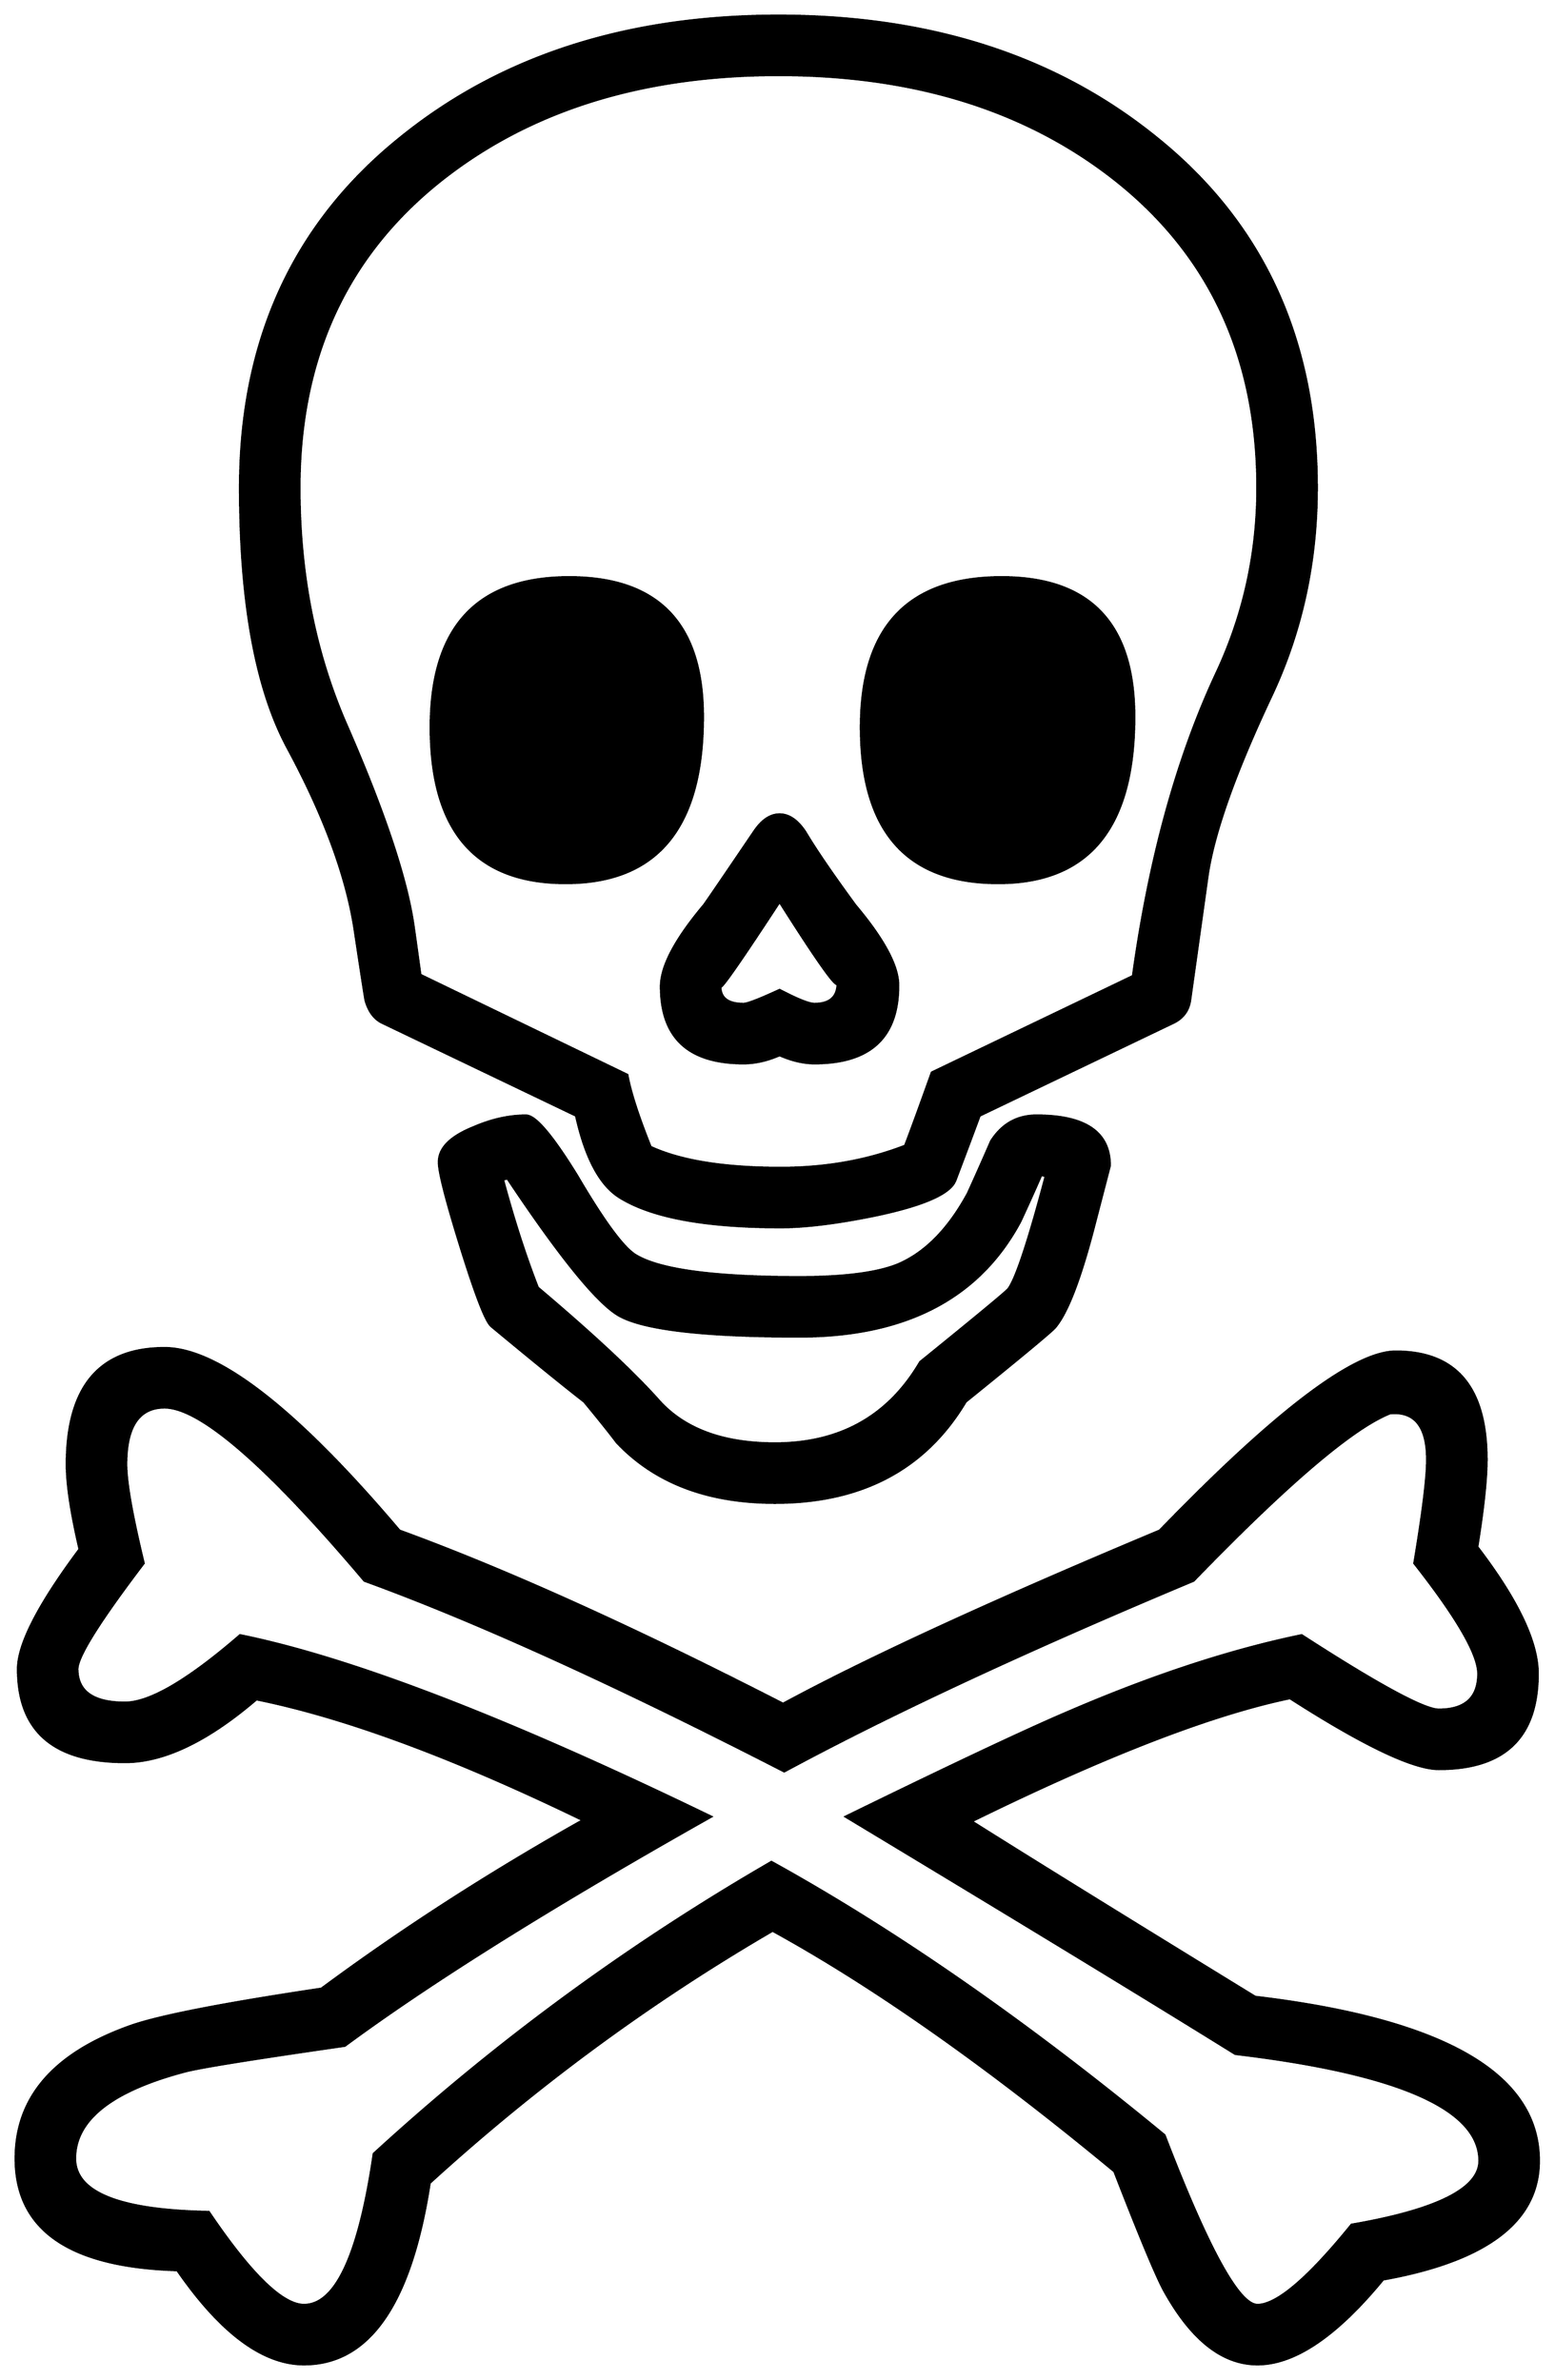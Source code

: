 


\begin{tikzpicture}[y=0.80pt, x=0.80pt, yscale=-1.0, xscale=1.0, inner sep=0pt, outer sep=0pt]
\begin{scope}[shift={(100.0,1704.0)},nonzero rule]
  \path[draw=.,fill=.,line width=1.600pt] (1209.0,-1184.0) ..
    controls (1209.0,-1119.333) and (1195.667,-1059.0) ..
    (1169.0,-1003.0) .. controls (1138.333,-937.667) and
    (1120.333,-886.667) .. (1115.0,-850.0) -- (1100.0,-743.0) ..
    controls (1098.667,-734.333) and (1094.0,-728.0) ..
    (1086.0,-724.0) -- (919.0,-644.0) .. controls (914.333,-631.333)
    and (907.333,-612.667) .. (898.0,-588.0) .. controls
    (893.333,-576.667) and (870.333,-566.667) .. (829.0,-558.0) ..
    controls (796.333,-551.333) and (769.333,-548.0) .. (748.0,-548.0)
    .. controls (682.667,-548.0) and (636.333,-556.667) ..
    (609.0,-574.0) .. controls (592.333,-584.667) and (580.0,-608.0)
    .. (572.0,-644.0) -- (405.0,-724.0) .. controls
    (398.333,-727.333) and (393.667,-733.667) .. (391.0,-743.0) ..
    controls (390.333,-746.333) and (387.333,-765.667) .. (382.0,-801.0)
    .. controls (375.333,-847.667) and (356.0,-900.667) ..
    (324.0,-960.0) .. controls (296.667,-1010.667) and
    (283.0,-1085.333) .. (283.0,-1184.0) .. controls
    (283.0,-1311.333) and (329.333,-1412.0) .. (422.0,-1486.0) ..
    controls (508.0,-1555.333) and (616.0,-1590.0) ..
    (746.0,-1590.0) .. controls (876.0,-1590.0) and
    (984.0,-1555.333) .. (1070.0,-1486.0) .. controls
    (1162.667,-1412.0) and (1209.0,-1311.333) .. (1209.0,-1184.0) --
    cycle(1031.0,-601.0) -- (1018.0,-551.0) .. controls
    (1006.0,-504.333) and (994.667,-474.667) .. (984.0,-462.0) ..
    controls (981.333,-458.667) and (955.667,-437.333) .. (907.0,-398.0)
    .. controls (872.333,-340.0) and (817.667,-311.0) ..
    (743.0,-311.0) .. controls (685.0,-311.0) and (639.667,-328.333)
    .. (607.0,-363.0) .. controls (601.0,-371.0) and
    (591.667,-382.667) .. (579.0,-398.0) .. controls (561.0,-412.0)
    and (534.333,-433.667) .. (499.0,-463.0) .. controls
    (494.333,-467.0) and (485.667,-489.333) .. (473.0,-530.0) ..
    controls (460.333,-570.667) and (454.0,-595.333) .. (454.0,-604.0)
    .. controls (454.0,-616.0) and (464.0,-626.0) ..
    (484.0,-634.0) .. controls (499.333,-640.667) and (514.333,-644.0)
    .. (529.0,-644.0) .. controls (537.0,-644.0) and
    (551.667,-626.667) .. (573.0,-592.0) .. controls (595.667,-553.333)
    and (612.333,-530.667) .. (623.0,-524.0) .. controls
    (643.667,-511.333) and (690.667,-505.0) .. (764.0,-505.0) ..
    controls (802.667,-505.0) and (831.0,-508.667) .. (849.0,-516.0)
    .. controls (872.333,-526.0) and (892.333,-546.333) ..
    (909.0,-577.0) .. controls (915.667,-591.667) and (922.333,-606.667)
    .. (929.0,-622.0) .. controls (938.333,-636.667) and
    (951.333,-644.0) .. (968.0,-644.0) .. controls (1010.0,-644.0)
    and (1031.0,-629.667) .. (1031.0,-601.0) --
    cycle(1400.0,255.0) .. controls (1400.0,307.0) and
    (1355.333,341.0) .. (1266.0,357.0) .. controls (1226.0,405.667)
    and (1190.0,430.0) .. (1158.0,430.0) .. controls
    (1128.0,430.0) and (1101.333,409.0) .. (1078.0,367.0) ..
    controls (1071.333,355.0) and (1057.0,320.667) .. (1035.0,264.0)
    .. controls (926.333,174.0) and (828.333,105.0) .. (741.0,57.0)
    .. controls (635.667,118.333) and (537.333,190.667) .. (446.0,274.0)
    .. controls (430.0,378.0) and (394.0,430.0) .. (338.0,430.0)
    .. controls (302.667,430.0) and (266.333,403.0) .. (229.0,349.0)
    .. controls (136.333,346.333) and (90.0,314.333) .. (90.0,253.0)
    .. controls (90.0,200.333) and (123.0,162.333) .. (189.0,139.0)
    .. controls (213.667,130.333) and (268.333,119.667) .. (353.0,107.0)
    .. controls (422.333,55.667) and (497.333,7.333) .. (578.0,-38.0) ..
    controls (466.667,-92.0) and (373.0,-126.667) .. (297.0,-142.0)
    .. controls (255.0,-106.0) and (217.333,-88.0) ..
    (184.0,-88.0) .. controls (122.667,-88.0) and (92.0,-114.667) ..
    (92.0,-168.0) .. controls (92.0,-189.333) and (109.667,-223.667)
    .. (145.0,-271.0) .. controls (137.667,-302.333) and
    (134.0,-326.667) .. (134.0,-344.0) .. controls (134.0,-410.667)
    and (162.0,-444.0) .. (218.0,-444.0) .. controls
    (264.0,-444.0) and (331.333,-391.667) .. (420.0,-287.0) ..
    controls (511.333,-253.667) and (621.333,-204.0) .. (750.0,-138.0)
    .. controls (822.667,-177.333) and (930.667,-227.0) ..
    (1074.0,-287.0) .. controls (1173.333,-389.667) and
    (1241.0,-441.0) .. (1277.0,-441.0) .. controls
    (1329.0,-441.0) and (1355.0,-410.0) .. (1355.0,-348.0) ..
    controls (1355.0,-331.333) and (1352.333,-306.333) ..
    (1347.0,-273.0) .. controls (1381.667,-227.667) and
    (1399.0,-191.333) .. (1399.0,-164.0) .. controls
    (1399.0,-109.333) and (1370.667,-82.0) .. (1314.0,-82.0) ..
    controls (1292.0,-82.0) and (1249.333,-102.333) ..
    (1186.0,-143.0) .. controls (1118.667,-129.0) and
    (1027.333,-93.667) .. (912.0,-37.0) .. controls (966.0,-3.0) and
    (1047.333,47.333) .. (1156.0,114.0) .. controls (1318.667,133.333)
    and (1400.0,180.333) .. (1400.0,255.0) --
    cycle(1158.0,-1184.0) .. controls (1158.0,-1296.667) and
    (1116.667,-1385.333) .. (1034.0,-1450.0) .. controls
    (958.0,-1509.333) and (862.0,-1539.0) .. (746.0,-1539.0) ..
    controls (630.0,-1539.0) and (534.0,-1509.333) ..
    (458.0,-1450.0) .. controls (375.333,-1385.333) and
    (334.0,-1296.667) .. (334.0,-1184.0) .. controls
    (334.0,-1110.0) and (347.333,-1042.333) .. (374.0,-981.0) ..
    controls (406.667,-906.333) and (426.0,-848.667) .. (432.0,-808.0)
    .. controls (433.333,-798.667) and (435.333,-784.333) ..
    (438.0,-765.0) -- (616.0,-679.0) .. controls (618.667,-664.333)
    and (625.333,-643.667) .. (636.0,-617.0) .. controls
    (662.0,-605.0) and (699.333,-599.0) .. (748.0,-599.0) ..
    controls (786.667,-599.0) and (822.333,-605.333) .. (855.0,-618.0)
    .. controls (860.333,-632.0) and (868.0,-653.0) ..
    (878.0,-681.0) -- (1051.0,-764.0) .. controls
    (1065.0,-865.333) and (1089.0,-952.333) .. (1123.0,-1025.0) ..
    controls (1146.333,-1075.0) and (1158.0,-1128.0) ..
    (1158.0,-1184.0) -- cycle(976.0,-592.0) -- (972.0,-593.0) ..
    controls (968.0,-583.667) and (962.0,-570.333) .. (954.0,-553.0)
    .. controls (918.667,-487.0) and (855.333,-454.0) ..
    (764.0,-454.0) .. controls (682.0,-454.0) and (630.333,-460.0)
    .. (609.0,-472.0) .. controls (590.333,-482.667) and
    (558.333,-522.0) .. (513.0,-590.0) -- (509.0,-589.0) ..
    controls (518.333,-554.333) and (528.333,-523.333) .. (539.0,-496.0)
    .. controls (586.333,-456.0) and (621.0,-423.667) ..
    (643.0,-399.0) .. controls (665.0,-374.333) and (698.333,-362.0)
    .. (743.0,-362.0) .. controls (799.0,-362.0) and
    (840.667,-385.333) .. (868.0,-432.0) .. controls (917.333,-472.0)
    and (942.667,-493.0) .. (944.0,-495.0) .. controls
    (950.667,-504.333) and (961.333,-536.667) .. (976.0,-592.0) --
    cycle(1349.0,255.0) .. controls (1349.0,210.333) and
    (1279.0,179.667) .. (1139.0,163.0) .. controls (1065.0,117.0)
    and (953.333,49.0) .. (804.0,-41.0) .. controls (895.333,-85.667)
    and (959.0,-115.667) .. (995.0,-131.0) .. controls
    (1067.667,-162.333) and (1134.667,-184.333) .. (1196.0,-197.0) ..
    controls (1262.0,-154.333) and (1301.333,-133.0) ..
    (1314.0,-133.0) .. controls (1336.667,-133.0) and
    (1348.0,-143.333) .. (1348.0,-164.0) .. controls
    (1348.0,-180.667) and (1329.667,-212.333) .. (1293.0,-259.0) ..
    controls (1300.333,-303.0) and (1304.0,-332.667) ..
    (1304.0,-348.0) .. controls (1304.0,-376.667) and
    (1293.333,-390.0) .. (1272.0,-388.0) .. controls
    (1240.0,-375.333) and (1183.667,-327.333) .. (1103.0,-244.0) ..
    controls (959.667,-184.0) and (842.333,-129.333) .. (751.0,-80.0)
    .. controls (605.667,-154.667) and (485.333,-209.333) ..
    (390.0,-244.0) .. controls (306.0,-343.333) and (248.667,-393.0)
    .. (218.0,-393.0) .. controls (196.0,-393.0) and
    (185.0,-376.667) .. (185.0,-344.0) .. controls (185.0,-328.667)
    and (190.0,-300.333) .. (200.0,-259.0) .. controls
    (162.0,-209.0) and (143.0,-178.667) .. (143.0,-168.0) ..
    controls (143.0,-148.667) and (156.667,-139.0) .. (184.0,-139.0)
    .. controls (205.333,-139.0) and (238.333,-158.333) ..
    (283.0,-197.0) .. controls (378.333,-177.667) and (513.333,-125.667)
    .. (688.0,-41.0) .. controls (552.0,35.667) and (447.0,101.333)
    .. (373.0,156.0) .. controls (294.333,167.333) and (248.667,174.667)
    .. (236.0,178.0) .. controls (172.667,194.667) and (141.0,219.667)
    .. (141.0,253.0) .. controls (141.0,282.333) and (179.333,297.667)
    .. (256.0,299.0) .. controls (292.0,352.333) and (319.333,379.0)
    .. (338.0,379.0) .. controls (365.333,379.0) and (385.333,335.667)
    .. (398.0,249.0) .. controls (502.667,153.0) and (616.667,69.333)
    .. (740.0,-2.0) .. controls (847.333,57.333) and (960.0,135.667)
    .. (1078.0,233.0) .. controls (1115.333,330.333) and
    (1142.0,379.0) .. (1158.0,379.0) .. controls (1174.667,379.0)
    and (1201.667,356.0) .. (1239.0,310.0) .. controls
    (1312.333,297.333) and (1349.0,279.0) .. (1349.0,255.0) --
    cycle(1052.0,-987.0) .. controls (1052.0,-891.667) and
    (1013.0,-844.0) .. (935.0,-844.0) .. controls (856.333,-844.0)
    and (817.0,-888.667) .. (817.0,-978.0) .. controls
    (817.0,-1064.0) and (857.333,-1107.0) .. (938.0,-1107.0) ..
    controls (1014.0,-1107.0) and (1052.0,-1067.0) ..
    (1052.0,-987.0) -- cycle(849.0,-756.0) .. controls
    (849.0,-711.333) and (825.0,-689.0) .. (777.0,-689.0) ..
    controls (767.667,-689.0) and (757.667,-691.333) .. (747.0,-696.0)
    .. controls (736.333,-691.333) and (726.0,-689.0) ..
    (716.0,-689.0) .. controls (668.667,-689.0) and (645.0,-711.0)
    .. (645.0,-755.0) .. controls (645.0,-772.333) and
    (657.333,-795.667) .. (682.0,-825.0) .. controls (684.0,-827.667)
    and (698.333,-848.667) .. (725.0,-888.0) .. controls
    (731.667,-898.0) and (739.0,-903.0) .. (747.0,-903.0) ..
    controls (755.0,-903.0) and (762.333,-898.0) .. (769.0,-888.0)
    .. controls (777.667,-873.333) and (792.0,-852.333) ..
    (812.0,-825.0) .. controls (836.667,-795.667) and (849.0,-772.667)
    .. (849.0,-756.0) -- cycle(681.0,-987.0) .. controls
    (681.0,-891.667) and (641.667,-844.0) .. (563.0,-844.0) ..
    controls (485.667,-844.0) and (447.0,-888.667) .. (447.0,-978.0)
    .. controls (447.0,-1064.0) and (486.667,-1107.0) ..
    (566.0,-1107.0) .. controls (642.667,-1107.0) and
    (681.0,-1067.0) .. (681.0,-987.0) -- cycle(797.0,-758.0) ..
    controls (797.0,-752.0) and (780.333,-775.333) .. (747.0,-828.0)
    .. controls (713.0,-776.0) and (696.0,-751.667) ..
    (696.0,-755.0) .. controls (696.0,-745.0) and (702.667,-740.0)
    .. (716.0,-740.0) .. controls (719.333,-740.0) and
    (729.667,-744.0) .. (747.0,-752.0) .. controls (762.333,-744.0)
    and (772.333,-740.0) .. (777.0,-740.0) .. controls
    (790.333,-740.0) and (797.0,-746.0) .. (797.0,-758.0) --
    cycle;
\end{scope}

\end{tikzpicture}

